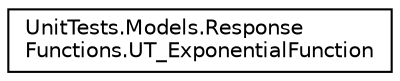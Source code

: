 digraph "Graphical Class Hierarchy"
{
 // LATEX_PDF_SIZE
  edge [fontname="Helvetica",fontsize="10",labelfontname="Helvetica",labelfontsize="10"];
  node [fontname="Helvetica",fontsize="10",shape=record];
  rankdir="LR";
  Node0 [label="UnitTests.Models.Response\lFunctions.UT_ExponentialFunction",height=0.2,width=0.4,color="black", fillcolor="white", style="filled",URL="$class_unit_tests_1_1_models_1_1_response_functions_1_1_u_t___exponential_function.html",tooltip=" "];
}
